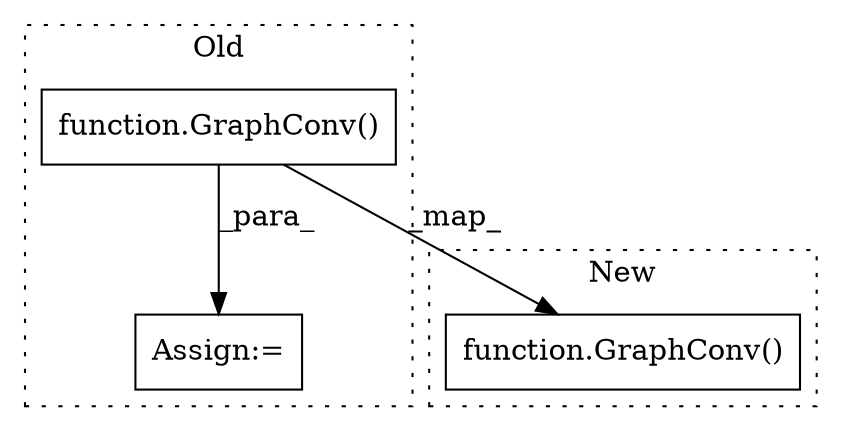 digraph G {
subgraph cluster0 {
1 [label="function.GraphConv()" a="75" s="1392" l="58" shape="box"];
3 [label="Assign:=" a="68" s="1389" l="3" shape="box"];
label = "Old";
style="dotted";
}
subgraph cluster1 {
2 [label="function.GraphConv()" a="75" s="2031" l="58" shape="box"];
label = "New";
style="dotted";
}
1 -> 3 [label="_para_"];
1 -> 2 [label="_map_"];
}